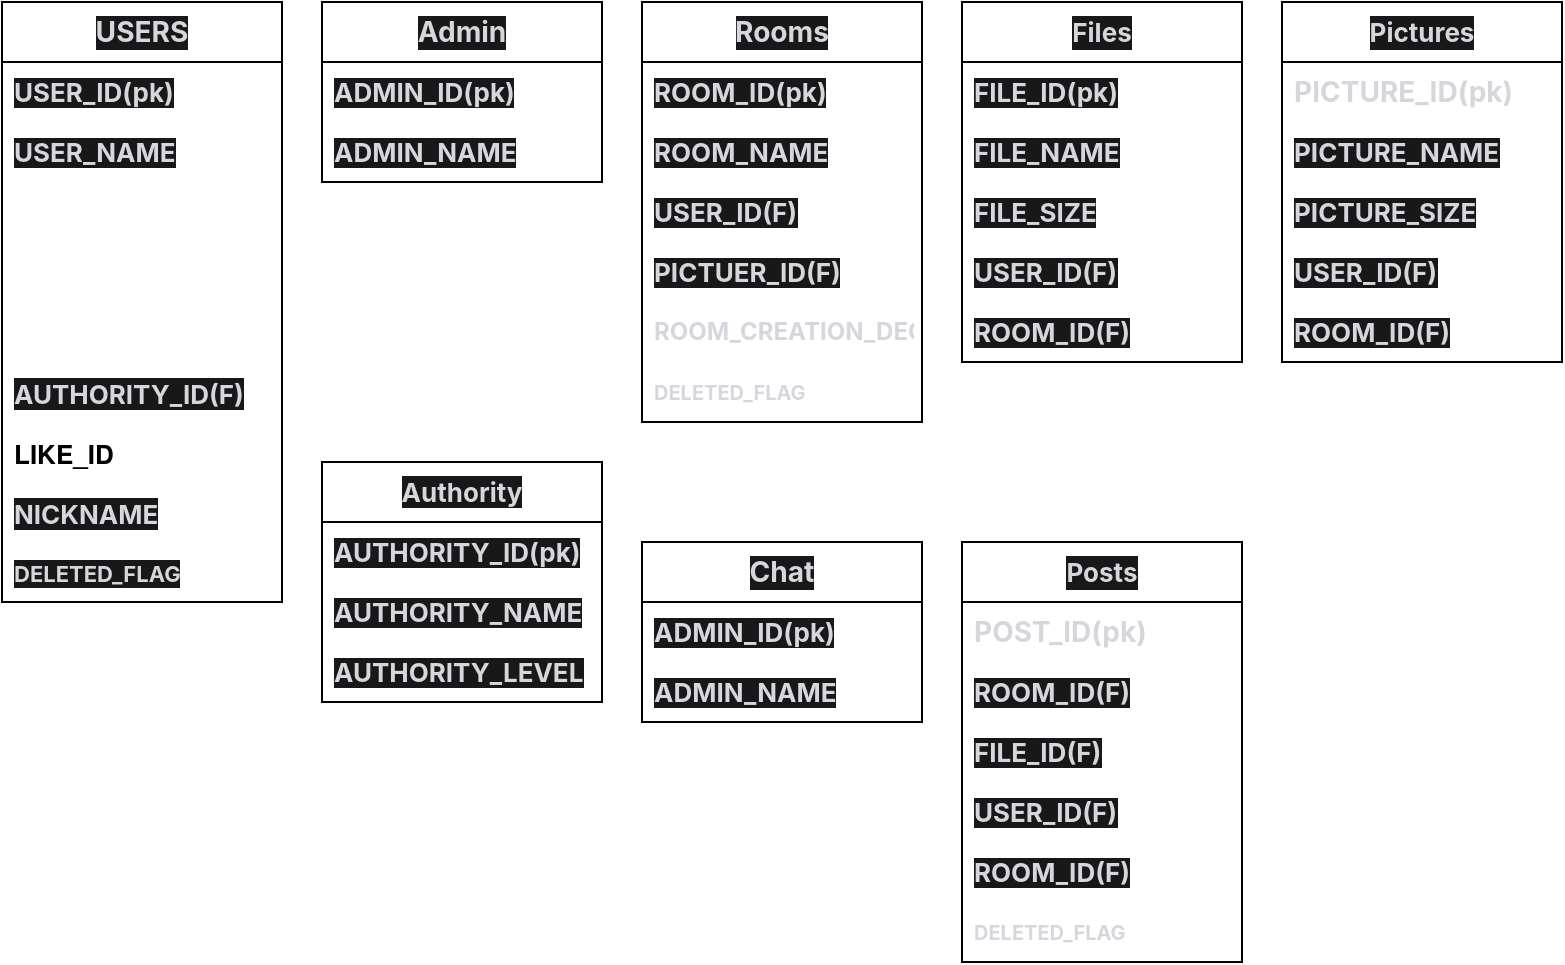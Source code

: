 <mxfile>
    <diagram id="1aKDpMHRwP3hoVTJVf11" name="ページ1">
        <mxGraphModel dx="922" dy="761" grid="1" gridSize="10" guides="1" tooltips="1" connect="1" arrows="1" fold="1" page="1" pageScale="1" pageWidth="827" pageHeight="1169" math="0" shadow="0">
            <root>
                <mxCell id="0"/>
                <mxCell id="1" parent="0"/>
                <mxCell id="10" value="&lt;h3 style=&quot;margin-top: 0px; margin-bottom: 0px; color: rgb(214, 214, 221); font-family: -apple-system, &amp;quot;system-ui&amp;quot;, &amp;quot;Hiragino Kaku Gothic Pro&amp;quot;, sans-serif; text-align: start; background-color: rgb(24, 24, 24);&quot;&gt;USERS&lt;/h3&gt;" style="swimlane;fontStyle=0;childLayout=stackLayout;horizontal=1;startSize=30;horizontalStack=0;resizeParent=1;resizeParentMax=0;resizeLast=0;collapsible=1;marginBottom=0;whiteSpace=wrap;html=1;" parent="1" vertex="1">
                    <mxGeometry x="40" y="70" width="140" height="300" as="geometry">
                        <mxRectangle x="40" y="70" width="80" height="30" as="alternateBounds"/>
                    </mxGeometry>
                </mxCell>
                <mxCell id="11" value="&lt;span style=&quot;color: rgb(214, 214, 221); font-family: -apple-system, &amp;quot;system-ui&amp;quot;, &amp;quot;Hiragino Kaku Gothic Pro&amp;quot;, sans-serif; font-size: 13px; font-style: normal; font-variant-ligatures: normal; font-variant-caps: normal; font-weight: 700; letter-spacing: normal; orphans: 2; text-align: left; text-indent: 0px; text-transform: none; widows: 2; word-spacing: 0px; -webkit-text-stroke-width: 0px; background-color: rgb(24, 24, 24); text-decoration-thickness: initial; text-decoration-style: initial; text-decoration-color: initial;&quot;&gt;USER_ID(pk)&lt;/span&gt;" style="text;strokeColor=none;fillColor=none;align=left;verticalAlign=middle;spacingLeft=4;spacingRight=4;overflow=hidden;points=[[0,0.5],[1,0.5]];portConstraint=eastwest;rotatable=0;whiteSpace=wrap;html=1;" parent="10" vertex="1">
                    <mxGeometry y="30" width="140" height="30" as="geometry"/>
                </mxCell>
                <mxCell id="12" value="&lt;span style=&quot;color: rgb(214, 214, 221); font-family: -apple-system, &amp;quot;system-ui&amp;quot;, &amp;quot;Hiragino Kaku Gothic Pro&amp;quot;, sans-serif; font-size: 13px; font-weight: 700; background-color: rgb(24, 24, 24);&quot;&gt;USER_NAME&lt;/span&gt;" style="text;strokeColor=none;fillColor=none;align=left;verticalAlign=middle;spacingLeft=4;spacingRight=4;overflow=hidden;points=[[0,0.5],[1,0.5]];portConstraint=eastwest;rotatable=0;whiteSpace=wrap;html=1;" parent="10" vertex="1">
                    <mxGeometry y="60" width="140" height="30" as="geometry"/>
                </mxCell>
                <mxCell id="18" value="&lt;p style=&quot;margin: 0px; font-variant-numeric: normal; font-variant-east-asian: normal; font-variant-alternates: normal; font-kerning: auto; font-optical-sizing: auto; font-feature-settings: normal; font-variation-settings: normal; font-stretch: normal; font-size: 13px; line-height: normal; font-family: &amp;quot;Helvetica Neue&amp;quot;;&quot; class=&quot;p1&quot;&gt;&lt;font color=&quot;#ffffff&quot;&gt;&lt;b&gt;EMAIL&lt;/b&gt;&lt;/font&gt;&lt;/p&gt;" style="text;strokeColor=none;fillColor=none;align=left;verticalAlign=middle;spacingLeft=4;spacingRight=4;overflow=hidden;points=[[0,0.5],[1,0.5]];portConstraint=eastwest;rotatable=0;whiteSpace=wrap;html=1;" parent="10" vertex="1">
                    <mxGeometry y="90" width="140" height="30" as="geometry"/>
                </mxCell>
                <mxCell id="13" value="&lt;p style=&quot;margin: 0px; font-variant-numeric: normal; font-variant-east-asian: normal; font-variant-alternates: normal; font-kerning: auto; font-optical-sizing: auto; font-feature-settings: normal; font-variation-settings: normal; font-stretch: normal; font-size: 13px; line-height: normal; font-family: &amp;quot;Helvetica Neue&amp;quot;;&quot; class=&quot;p1&quot;&gt;&lt;b style=&quot;&quot;&gt;&lt;font color=&quot;#ffffff&quot;&gt;ADMIN_ID(F)&lt;/font&gt;&lt;/b&gt;&lt;/p&gt;" style="text;strokeColor=none;fillColor=none;align=left;verticalAlign=middle;spacingLeft=4;spacingRight=4;overflow=hidden;points=[[0,0.5],[1,0.5]];portConstraint=eastwest;rotatable=0;whiteSpace=wrap;html=1;" parent="10" vertex="1">
                    <mxGeometry y="120" width="140" height="30" as="geometry"/>
                </mxCell>
                <mxCell id="34" value="&lt;p style=&quot;margin: 0px; font-variant-numeric: normal; font-variant-east-asian: normal; font-variant-alternates: normal; font-kerning: auto; font-optical-sizing: auto; font-feature-settings: normal; font-variation-settings: normal; font-stretch: normal; font-size: 13px; line-height: normal; font-family: &amp;quot;Helvetica Neue&amp;quot;;&quot; class=&quot;p1&quot;&gt;&lt;font color=&quot;#ffffff&quot;&gt;&lt;b&gt;ROOM_ID(F)&lt;/b&gt;&lt;/font&gt;&lt;/p&gt;" style="text;strokeColor=none;fillColor=none;align=left;verticalAlign=middle;spacingLeft=4;spacingRight=4;overflow=hidden;points=[[0,0.5],[1,0.5]];portConstraint=eastwest;rotatable=0;whiteSpace=wrap;html=1;" parent="10" vertex="1">
                    <mxGeometry y="150" width="140" height="30" as="geometry"/>
                </mxCell>
                <mxCell id="53" value="&lt;p style=&quot;margin: 0px; font-variant-numeric: normal; font-variant-east-asian: normal; font-variant-alternates: normal; font-kerning: auto; font-optical-sizing: auto; font-feature-settings: normal; font-variation-settings: normal; font-stretch: normal; font-size: 13px; line-height: normal; font-family: &amp;quot;Helvetica Neue&amp;quot;;&quot; class=&quot;p1&quot;&gt;&lt;span style=&quot;color: rgb(214, 214, 221); font-family: -apple-system, &amp;quot;system-ui&amp;quot;, &amp;quot;Hiragino Kaku Gothic Pro&amp;quot;, sans-serif; font-weight: 700; background-color: rgb(24, 24, 24);&quot;&gt;AUTHORITY_ID(F)&lt;/span&gt;&lt;br&gt;&lt;/p&gt;" style="text;strokeColor=none;fillColor=none;align=left;verticalAlign=middle;spacingLeft=4;spacingRight=4;overflow=hidden;points=[[0,0.5],[1,0.5]];portConstraint=eastwest;rotatable=0;whiteSpace=wrap;html=1;" parent="10" vertex="1">
                    <mxGeometry y="180" width="140" height="30" as="geometry"/>
                </mxCell>
                <mxCell id="54" value="&lt;p style=&quot;margin: 0px; font-variant-numeric: normal; font-variant-east-asian: normal; font-variant-alternates: normal; font-kerning: auto; font-optical-sizing: auto; font-feature-settings: normal; font-variation-settings: normal; font-stretch: normal; font-size: 13px; line-height: normal; font-family: &amp;quot;Helvetica Neue&amp;quot;;&quot; class=&quot;p1&quot;&gt;LIKE_ID&lt;/p&gt;" style="text;strokeColor=none;fillColor=none;align=left;verticalAlign=middle;spacingLeft=4;spacingRight=4;overflow=hidden;points=[[0,0.5],[1,0.5]];portConstraint=eastwest;rotatable=0;whiteSpace=wrap;html=1;fontStyle=1" parent="10" vertex="1">
                    <mxGeometry y="210" width="140" height="30" as="geometry"/>
                </mxCell>
                <mxCell id="55" value="&lt;p style=&quot;margin: 0px; font-variant-numeric: normal; font-variant-east-asian: normal; font-variant-alternates: normal; font-kerning: auto; font-optical-sizing: auto; font-feature-settings: normal; font-variation-settings: normal; font-stretch: normal; font-size: 13px; line-height: normal;&quot; class=&quot;p1&quot;&gt;&lt;font face=&quot;-apple-system, system-ui, Hiragino Kaku Gothic Pro, sans-serif&quot; color=&quot;#d6d6dd&quot;&gt;&lt;span style=&quot;background-color: rgb(24, 24, 24);&quot;&gt;&lt;b&gt;NICKNAME&lt;/b&gt;&lt;/span&gt;&lt;/font&gt;&lt;/p&gt;" style="text;strokeColor=none;fillColor=none;align=left;verticalAlign=middle;spacingLeft=4;spacingRight=4;overflow=hidden;points=[[0,0.5],[1,0.5]];portConstraint=eastwest;rotatable=0;whiteSpace=wrap;html=1;" parent="10" vertex="1">
                    <mxGeometry y="240" width="140" height="30" as="geometry"/>
                </mxCell>
                <mxCell id="35" value="&lt;p style=&quot;margin: 0px; font-variant-numeric: normal; font-variant-east-asian: normal; font-variant-alternates: normal; font-kerning: auto; font-optical-sizing: auto; font-feature-settings: normal; font-variation-settings: normal; font-stretch: normal; line-height: normal;&quot; class=&quot;p1&quot;&gt;&lt;font face=&quot;-apple-system, system-ui, Hiragino Kaku Gothic Pro, sans-serif&quot; color=&quot;#d6d6dd&quot;&gt;&lt;span style=&quot;font-size: 11px; background-color: rgb(24, 24, 24);&quot;&gt;&lt;b&gt;DELETED_FLAG&lt;/b&gt;&lt;/span&gt;&lt;/font&gt;&lt;/p&gt;" style="text;strokeColor=none;fillColor=none;align=left;verticalAlign=middle;spacingLeft=4;spacingRight=4;overflow=hidden;points=[[0,0.5],[1,0.5]];portConstraint=eastwest;rotatable=0;whiteSpace=wrap;html=1;" parent="10" vertex="1">
                    <mxGeometry y="270" width="140" height="30" as="geometry"/>
                </mxCell>
                <mxCell id="14" value="&lt;span style=&quot;color: rgb(214, 214, 221); font-family: -apple-system, &amp;quot;system-ui&amp;quot;, &amp;quot;Hiragino Kaku Gothic Pro&amp;quot;, sans-serif; font-size: 13px; font-weight: 700; text-align: left; background-color: rgb(24, 24, 24);&quot;&gt;A&lt;/span&gt;&lt;span style=&quot;color: rgb(214, 214, 221); font-family: -apple-system, &amp;quot;system-ui&amp;quot;, &amp;quot;Hiragino Kaku Gothic Pro&amp;quot;, sans-serif; font-size: 13px; font-weight: 700; text-align: left; background-color: rgb(24, 24, 24);&quot;&gt;u&lt;/span&gt;&lt;span style=&quot;color: rgb(214, 214, 221); font-family: -apple-system, &amp;quot;system-ui&amp;quot;, &amp;quot;Hiragino Kaku Gothic Pro&amp;quot;, sans-serif; font-size: 13px; font-weight: 700; text-align: left; background-color: rgb(24, 24, 24);&quot;&gt;t&lt;/span&gt;&lt;span style=&quot;color: rgb(214, 214, 221); font-family: -apple-system, &amp;quot;system-ui&amp;quot;, &amp;quot;Hiragino Kaku Gothic Pro&amp;quot;, sans-serif; font-size: 13px; font-weight: 700; text-align: left; background-color: rgb(24, 24, 24);&quot;&gt;h&lt;/span&gt;&lt;span style=&quot;color: rgb(214, 214, 221); font-family: -apple-system, &amp;quot;system-ui&amp;quot;, &amp;quot;Hiragino Kaku Gothic Pro&amp;quot;, sans-serif; font-size: 13px; font-weight: 700; text-align: left; background-color: rgb(24, 24, 24);&quot;&gt;o&lt;/span&gt;&lt;span style=&quot;color: rgb(214, 214, 221); font-family: -apple-system, &amp;quot;system-ui&amp;quot;, &amp;quot;Hiragino Kaku Gothic Pro&amp;quot;, sans-serif; font-size: 13px; font-weight: 700; text-align: left; background-color: rgb(24, 24, 24);&quot;&gt;r&lt;/span&gt;&lt;span style=&quot;color: rgb(214, 214, 221); font-family: -apple-system, &amp;quot;system-ui&amp;quot;, &amp;quot;Hiragino Kaku Gothic Pro&amp;quot;, sans-serif; font-size: 13px; font-weight: 700; text-align: left; background-color: rgb(24, 24, 24);&quot;&gt;i&lt;/span&gt;&lt;span style=&quot;color: rgb(214, 214, 221); font-family: -apple-system, &amp;quot;system-ui&amp;quot;, &amp;quot;Hiragino Kaku Gothic Pro&amp;quot;, sans-serif; font-size: 13px; font-weight: 700; text-align: left; background-color: rgb(24, 24, 24);&quot;&gt;t&lt;/span&gt;&lt;span style=&quot;color: rgb(214, 214, 221); font-family: -apple-system, &amp;quot;system-ui&amp;quot;, &amp;quot;Hiragino Kaku Gothic Pro&amp;quot;, sans-serif; font-size: 13px; font-weight: 700; text-align: left; background-color: rgb(24, 24, 24);&quot;&gt;y&lt;/span&gt;" style="swimlane;fontStyle=0;childLayout=stackLayout;horizontal=1;startSize=30;horizontalStack=0;resizeParent=1;resizeParentMax=0;resizeLast=0;collapsible=1;marginBottom=0;whiteSpace=wrap;html=1;" parent="1" vertex="1">
                    <mxGeometry x="200" y="300" width="140" height="120" as="geometry"/>
                </mxCell>
                <mxCell id="16" value="&lt;span style=&quot;color: rgb(214, 214, 221); font-family: -apple-system, &amp;quot;system-ui&amp;quot;, &amp;quot;Hiragino Kaku Gothic Pro&amp;quot;, sans-serif; font-size: 13px; font-weight: 700; background-color: rgb(24, 24, 24);&quot;&gt;AUTHORITY_ID&lt;/span&gt;&lt;span style=&quot;color: rgb(214, 214, 221); font-family: -apple-system, &amp;quot;system-ui&amp;quot;, &amp;quot;Hiragino Kaku Gothic Pro&amp;quot;, sans-serif; font-size: 13px; font-weight: 700; background-color: rgb(24, 24, 24);&quot;&gt;(pk)&lt;/span&gt;" style="text;strokeColor=none;fillColor=none;align=left;verticalAlign=middle;spacingLeft=4;spacingRight=4;overflow=hidden;points=[[0,0.5],[1,0.5]];portConstraint=eastwest;rotatable=0;whiteSpace=wrap;html=1;" parent="14" vertex="1">
                    <mxGeometry y="30" width="140" height="30" as="geometry"/>
                </mxCell>
                <mxCell id="15" value="&lt;span style=&quot;color: rgb(214, 214, 221); font-family: -apple-system, &amp;quot;system-ui&amp;quot;, &amp;quot;Hiragino Kaku Gothic Pro&amp;quot;, sans-serif; font-size: 13px; font-weight: 700; background-color: rgb(24, 24, 24);&quot;&gt;AUTHORITY_NAME&lt;/span&gt;" style="text;strokeColor=none;fillColor=none;align=left;verticalAlign=middle;spacingLeft=4;spacingRight=4;overflow=hidden;points=[[0,0.5],[1,0.5]];portConstraint=eastwest;rotatable=0;whiteSpace=wrap;html=1;" parent="14" vertex="1">
                    <mxGeometry y="60" width="140" height="30" as="geometry"/>
                </mxCell>
                <mxCell id="51" value="&lt;span style=&quot;color: rgb(214, 214, 221); font-family: -apple-system, &amp;quot;system-ui&amp;quot;, &amp;quot;Hiragino Kaku Gothic Pro&amp;quot;, sans-serif; font-size: 13px; font-weight: 700; background-color: rgb(24, 24, 24);&quot;&gt;AUTHORITY_LEVEL&lt;/span&gt;" style="text;strokeColor=none;fillColor=none;align=left;verticalAlign=middle;spacingLeft=4;spacingRight=4;overflow=hidden;points=[[0,0.5],[1,0.5]];portConstraint=eastwest;rotatable=0;whiteSpace=wrap;html=1;" parent="14" vertex="1">
                    <mxGeometry y="90" width="140" height="30" as="geometry"/>
                </mxCell>
                <mxCell id="29" value="&lt;h3 style=&quot;margin-top: 0px; margin-bottom: 0px; color: rgb(214, 214, 221); font-family: -apple-system, &amp;quot;system-ui&amp;quot;, &amp;quot;Hiragino Kaku Gothic Pro&amp;quot;, sans-serif; text-align: start; background-color: rgb(24, 24, 24);&quot;&gt;Admin&lt;/h3&gt;" style="swimlane;fontStyle=0;childLayout=stackLayout;horizontal=1;startSize=30;horizontalStack=0;resizeParent=1;resizeParentMax=0;resizeLast=0;collapsible=1;marginBottom=0;whiteSpace=wrap;html=1;" parent="1" vertex="1">
                    <mxGeometry x="200" y="70" width="140" height="90" as="geometry"/>
                </mxCell>
                <mxCell id="30" value="&lt;span style=&quot;color: rgb(214, 214, 221); font-family: -apple-system, &amp;quot;system-ui&amp;quot;, &amp;quot;Hiragino Kaku Gothic Pro&amp;quot;, sans-serif; font-size: 13px; font-style: normal; font-variant-ligatures: normal; font-variant-caps: normal; font-weight: 700; letter-spacing: normal; orphans: 2; text-align: left; text-indent: 0px; text-transform: none; widows: 2; word-spacing: 0px; -webkit-text-stroke-width: 0px; background-color: rgb(24, 24, 24); text-decoration-thickness: initial; text-decoration-style: initial; text-decoration-color: initial;&quot;&gt;ADMIN_ID(pk)&lt;/span&gt;" style="text;strokeColor=none;fillColor=none;align=left;verticalAlign=middle;spacingLeft=4;spacingRight=4;overflow=hidden;points=[[0,0.5],[1,0.5]];portConstraint=eastwest;rotatable=0;whiteSpace=wrap;html=1;" parent="29" vertex="1">
                    <mxGeometry y="30" width="140" height="30" as="geometry"/>
                </mxCell>
                <mxCell id="31" value="&lt;span style=&quot;color: rgb(214, 214, 221); font-family: -apple-system, &amp;quot;system-ui&amp;quot;, &amp;quot;Hiragino Kaku Gothic Pro&amp;quot;, sans-serif; font-size: 13px; font-weight: 700; background-color: rgb(24, 24, 24);&quot;&gt;ADMIN_NAME&lt;/span&gt;" style="text;strokeColor=none;fillColor=none;align=left;verticalAlign=middle;spacingLeft=4;spacingRight=4;overflow=hidden;points=[[0,0.5],[1,0.5]];portConstraint=eastwest;rotatable=0;whiteSpace=wrap;html=1;" parent="29" vertex="1">
                    <mxGeometry y="60" width="140" height="30" as="geometry"/>
                </mxCell>
                <mxCell id="36" value="&lt;h3 style=&quot;margin-top: 0px; margin-bottom: 0px; color: rgb(214, 214, 221); font-family: -apple-system, &amp;quot;system-ui&amp;quot;, &amp;quot;Hiragino Kaku Gothic Pro&amp;quot;, sans-serif; text-align: start; background-color: rgb(24, 24, 24);&quot;&gt;Rooms&lt;/h3&gt;" style="swimlane;fontStyle=0;childLayout=stackLayout;horizontal=1;startSize=30;horizontalStack=0;resizeParent=1;resizeParentMax=0;resizeLast=0;collapsible=1;marginBottom=0;whiteSpace=wrap;html=1;" parent="1" vertex="1">
                    <mxGeometry x="360" y="70" width="140" height="210" as="geometry"/>
                </mxCell>
                <mxCell id="37" value="&lt;span style=&quot;color: rgb(214, 214, 221); font-family: -apple-system, &amp;quot;system-ui&amp;quot;, &amp;quot;Hiragino Kaku Gothic Pro&amp;quot;, sans-serif; font-size: 13px; font-style: normal; font-variant-ligatures: normal; font-variant-caps: normal; font-weight: 700; letter-spacing: normal; orphans: 2; text-align: left; text-indent: 0px; text-transform: none; widows: 2; word-spacing: 0px; -webkit-text-stroke-width: 0px; background-color: rgb(24, 24, 24); text-decoration-thickness: initial; text-decoration-style: initial; text-decoration-color: initial;&quot;&gt;ROOM_ID(pk)&lt;/span&gt;" style="text;strokeColor=none;fillColor=none;align=left;verticalAlign=middle;spacingLeft=4;spacingRight=4;overflow=hidden;points=[[0,0.5],[1,0.5]];portConstraint=eastwest;rotatable=0;whiteSpace=wrap;html=1;" parent="36" vertex="1">
                    <mxGeometry y="30" width="140" height="30" as="geometry"/>
                </mxCell>
                <mxCell id="38" value="&lt;span style=&quot;color: rgb(214, 214, 221); font-family: -apple-system, &amp;quot;system-ui&amp;quot;, &amp;quot;Hiragino Kaku Gothic Pro&amp;quot;, sans-serif; font-size: 13px; font-weight: 700; background-color: rgb(24, 24, 24);&quot;&gt;ROOM_&lt;/span&gt;&lt;span style=&quot;color: rgb(214, 214, 221); font-family: -apple-system, &amp;quot;system-ui&amp;quot;, &amp;quot;Hiragino Kaku Gothic Pro&amp;quot;, sans-serif; font-size: 13px; font-weight: 700; background-color: rgb(24, 24, 24);&quot;&gt;NAME&lt;/span&gt;" style="text;strokeColor=none;fillColor=none;align=left;verticalAlign=middle;spacingLeft=4;spacingRight=4;overflow=hidden;points=[[0,0.5],[1,0.5]];portConstraint=eastwest;rotatable=0;whiteSpace=wrap;html=1;" parent="36" vertex="1">
                    <mxGeometry y="60" width="140" height="30" as="geometry"/>
                </mxCell>
                <mxCell id="78" value="&lt;span style=&quot;color: rgb(214, 214, 221); font-family: -apple-system, &amp;quot;system-ui&amp;quot;, &amp;quot;Hiragino Kaku Gothic Pro&amp;quot;, sans-serif; font-size: 13px; font-weight: 700; background-color: rgb(24, 24, 24);&quot;&gt;USER_ID(F)&lt;/span&gt;" style="text;strokeColor=none;fillColor=none;align=left;verticalAlign=middle;spacingLeft=4;spacingRight=4;overflow=hidden;points=[[0,0.5],[1,0.5]];portConstraint=eastwest;rotatable=0;whiteSpace=wrap;html=1;" parent="36" vertex="1">
                    <mxGeometry y="90" width="140" height="30" as="geometry"/>
                </mxCell>
                <mxCell id="80" value="&lt;font face=&quot;-apple-system, system-ui, Hiragino Kaku Gothic Pro, sans-serif&quot; color=&quot;#d6d6dd&quot;&gt;&lt;span style=&quot;font-size: 13px; background-color: rgb(24, 24, 24);&quot;&gt;&lt;b&gt;PICTUER_ID(F)&lt;/b&gt;&lt;/span&gt;&lt;/font&gt;" style="text;strokeColor=none;fillColor=none;align=left;verticalAlign=middle;spacingLeft=4;spacingRight=4;overflow=hidden;points=[[0,0.5],[1,0.5]];portConstraint=eastwest;rotatable=0;whiteSpace=wrap;html=1;" parent="36" vertex="1">
                    <mxGeometry y="120" width="140" height="30" as="geometry"/>
                </mxCell>
                <mxCell id="81" value="&lt;font style=&quot;font-size: 12px;&quot; face=&quot;-apple-system, system-ui, Hiragino Kaku Gothic Pro, sans-serif&quot; color=&quot;#d6d6dd&quot;&gt;&lt;b style=&quot;&quot;&gt;ROOM_CREATION_DECISION&lt;/b&gt;&lt;/font&gt;" style="text;strokeColor=none;fillColor=none;align=left;verticalAlign=middle;spacingLeft=4;spacingRight=4;overflow=hidden;points=[[0,0.5],[1,0.5]];portConstraint=eastwest;rotatable=0;whiteSpace=wrap;html=1;" parent="36" vertex="1">
                    <mxGeometry y="150" width="140" height="30" as="geometry"/>
                </mxCell>
                <mxCell id="82" value="&lt;b style=&quot;border-color: rgb(0, 0, 0); color: rgb(214, 214, 221); font-family: -apple-system, system-ui, &amp;quot;Hiragino Kaku Gothic Pro&amp;quot;, sans-serif; font-style: normal; font-variant-ligatures: normal; font-variant-caps: normal; letter-spacing: normal; orphans: 2; text-align: left; text-indent: 0px; text-transform: none; widows: 2; word-spacing: 0px; -webkit-text-stroke-width: 0px; text-decoration-thickness: initial; text-decoration-style: initial; text-decoration-color: initial;&quot;&gt;&lt;font style=&quot;font-size: 10px;&quot;&gt;DELETED_FLAG&lt;/font&gt;&lt;/b&gt;" style="text;strokeColor=none;fillColor=none;align=left;verticalAlign=middle;spacingLeft=4;spacingRight=4;overflow=hidden;points=[[0,0.5],[1,0.5]];portConstraint=eastwest;rotatable=0;whiteSpace=wrap;html=1;" parent="36" vertex="1">
                    <mxGeometry y="180" width="140" height="30" as="geometry"/>
                </mxCell>
                <mxCell id="40" value="&lt;h3 style=&quot;margin-top: 0px; margin-bottom: 0px; color: rgb(214, 214, 221); font-family: -apple-system, &amp;quot;system-ui&amp;quot;, &amp;quot;Hiragino Kaku Gothic Pro&amp;quot;, sans-serif; text-align: start; background-color: rgb(24, 24, 24);&quot;&gt;&lt;span style=&quot;font-size: 13px;&quot;&gt;F&lt;/span&gt;&lt;span style=&quot;font-size: 13px;&quot;&gt;i&lt;/span&gt;&lt;span style=&quot;font-size: 13px;&quot;&gt;l&lt;/span&gt;&lt;span style=&quot;font-size: 13px;&quot;&gt;es&lt;/span&gt;&lt;br&gt;&lt;/h3&gt;" style="swimlane;fontStyle=0;childLayout=stackLayout;horizontal=1;startSize=30;horizontalStack=0;resizeParent=1;resizeParentMax=0;resizeLast=0;collapsible=1;marginBottom=0;whiteSpace=wrap;html=1;" parent="1" vertex="1">
                    <mxGeometry x="520" y="70" width="140" height="180" as="geometry"/>
                </mxCell>
                <mxCell id="41" value="&lt;span style=&quot;color: rgb(214, 214, 221); font-family: -apple-system, &amp;quot;system-ui&amp;quot;, &amp;quot;Hiragino Kaku Gothic Pro&amp;quot;, sans-serif; font-size: 13px; font-style: normal; font-variant-ligatures: normal; font-variant-caps: normal; font-weight: 700; letter-spacing: normal; orphans: 2; text-align: left; text-indent: 0px; text-transform: none; widows: 2; word-spacing: 0px; -webkit-text-stroke-width: 0px; background-color: rgb(24, 24, 24); text-decoration-thickness: initial; text-decoration-style: initial; text-decoration-color: initial;&quot;&gt;FILE_ID(pk)&lt;/span&gt;" style="text;strokeColor=none;fillColor=none;align=left;verticalAlign=middle;spacingLeft=4;spacingRight=4;overflow=hidden;points=[[0,0.5],[1,0.5]];portConstraint=eastwest;rotatable=0;whiteSpace=wrap;html=1;" parent="40" vertex="1">
                    <mxGeometry y="30" width="140" height="30" as="geometry"/>
                </mxCell>
                <mxCell id="42" value="&lt;span style=&quot;color: rgb(214, 214, 221); font-family: -apple-system, &amp;quot;system-ui&amp;quot;, &amp;quot;Hiragino Kaku Gothic Pro&amp;quot;, sans-serif; font-size: 13px; font-weight: 700; background-color: rgb(24, 24, 24);&quot;&gt;FILE_&lt;/span&gt;&lt;span style=&quot;color: rgb(214, 214, 221); font-family: -apple-system, &amp;quot;system-ui&amp;quot;, &amp;quot;Hiragino Kaku Gothic Pro&amp;quot;, sans-serif; font-size: 13px; font-weight: 700; background-color: rgb(24, 24, 24);&quot;&gt;NAME&lt;/span&gt;" style="text;strokeColor=none;fillColor=none;align=left;verticalAlign=middle;spacingLeft=4;spacingRight=4;overflow=hidden;points=[[0,0.5],[1,0.5]];portConstraint=eastwest;rotatable=0;whiteSpace=wrap;html=1;" parent="40" vertex="1">
                    <mxGeometry y="60" width="140" height="30" as="geometry"/>
                </mxCell>
                <mxCell id="43" value="&lt;span style=&quot;color: rgb(214, 214, 221); font-family: -apple-system, &amp;quot;system-ui&amp;quot;, &amp;quot;Hiragino Kaku Gothic Pro&amp;quot;, sans-serif; font-size: 13px; font-style: normal; font-variant-ligatures: normal; font-variant-caps: normal; font-weight: 700; letter-spacing: normal; orphans: 2; text-align: left; text-indent: 0px; text-transform: none; widows: 2; word-spacing: 0px; -webkit-text-stroke-width: 0px; background-color: rgb(24, 24, 24); text-decoration-thickness: initial; text-decoration-style: initial; text-decoration-color: initial;&quot;&gt;FILE_&lt;/span&gt;&lt;span style=&quot;color: rgb(214, 214, 221); font-family: -apple-system, &amp;quot;system-ui&amp;quot;, &amp;quot;Hiragino Kaku Gothic Pro&amp;quot;, sans-serif; font-size: 13px; font-style: normal; font-variant-ligatures: normal; font-variant-caps: normal; font-weight: 700; letter-spacing: normal; orphans: 2; text-align: left; text-indent: 0px; text-transform: none; widows: 2; word-spacing: 0px; -webkit-text-stroke-width: 0px; background-color: rgb(24, 24, 24); text-decoration-thickness: initial; text-decoration-style: initial; text-decoration-color: initial;&quot;&gt;SIZE&lt;/span&gt;" style="text;strokeColor=none;fillColor=none;align=left;verticalAlign=middle;spacingLeft=4;spacingRight=4;overflow=hidden;points=[[0,0.5],[1,0.5]];portConstraint=eastwest;rotatable=0;whiteSpace=wrap;html=1;" parent="40" vertex="1">
                    <mxGeometry y="90" width="140" height="30" as="geometry"/>
                </mxCell>
                <mxCell id="45" value="&lt;span style=&quot;color: rgb(214, 214, 221); font-family: -apple-system, &amp;quot;system-ui&amp;quot;, &amp;quot;Hiragino Kaku Gothic Pro&amp;quot;, sans-serif; font-size: 13px; font-weight: 700; background-color: rgb(24, 24, 24);&quot;&gt;USER_&lt;/span&gt;&lt;span style=&quot;color: rgb(214, 214, 221); font-family: -apple-system, &amp;quot;system-ui&amp;quot;, &amp;quot;Hiragino Kaku Gothic Pro&amp;quot;, sans-serif; font-size: 13px; font-weight: 700; background-color: rgb(24, 24, 24);&quot;&gt;I&lt;/span&gt;&lt;span style=&quot;color: rgb(214, 214, 221); font-family: -apple-system, &amp;quot;system-ui&amp;quot;, &amp;quot;Hiragino Kaku Gothic Pro&amp;quot;, sans-serif; font-size: 13px; font-weight: 700; background-color: rgb(24, 24, 24);&quot;&gt;D(F)&lt;/span&gt;" style="text;strokeColor=none;fillColor=none;align=left;verticalAlign=middle;spacingLeft=4;spacingRight=4;overflow=hidden;points=[[0,0.5],[1,0.5]];portConstraint=eastwest;rotatable=0;whiteSpace=wrap;html=1;" parent="40" vertex="1">
                    <mxGeometry y="120" width="140" height="30" as="geometry"/>
                </mxCell>
                <mxCell id="44" value="&lt;span style=&quot;color: rgb(214, 214, 221); font-family: -apple-system, &amp;quot;system-ui&amp;quot;, &amp;quot;Hiragino Kaku Gothic Pro&amp;quot;, sans-serif; font-size: 13px; font-weight: 700; background-color: rgb(24, 24, 24);&quot;&gt;ROOM_&lt;/span&gt;&lt;span style=&quot;color: rgb(214, 214, 221); font-family: -apple-system, &amp;quot;system-ui&amp;quot;, &amp;quot;Hiragino Kaku Gothic Pro&amp;quot;, sans-serif; font-size: 13px; font-weight: 700; background-color: rgb(24, 24, 24);&quot;&gt;I&lt;/span&gt;&lt;span style=&quot;color: rgb(214, 214, 221); font-family: -apple-system, &amp;quot;system-ui&amp;quot;, &amp;quot;Hiragino Kaku Gothic Pro&amp;quot;, sans-serif; font-size: 13px; font-weight: 700; background-color: rgb(24, 24, 24);&quot;&gt;D(F)&lt;/span&gt;" style="text;strokeColor=none;fillColor=none;align=left;verticalAlign=middle;spacingLeft=4;spacingRight=4;overflow=hidden;points=[[0,0.5],[1,0.5]];portConstraint=eastwest;rotatable=0;whiteSpace=wrap;html=1;" parent="40" vertex="1">
                    <mxGeometry y="150" width="140" height="30" as="geometry"/>
                </mxCell>
                <mxCell id="69" value="&lt;h3 style=&quot;margin-top: 0px; margin-bottom: 0px; color: rgb(214, 214, 221); font-family: -apple-system, &amp;quot;system-ui&amp;quot;, &amp;quot;Hiragino Kaku Gothic Pro&amp;quot;, sans-serif; text-align: start; background-color: rgb(24, 24, 24);&quot;&gt;Chat&lt;/h3&gt;" style="swimlane;fontStyle=0;childLayout=stackLayout;horizontal=1;startSize=30;horizontalStack=0;resizeParent=1;resizeParentMax=0;resizeLast=0;collapsible=1;marginBottom=0;whiteSpace=wrap;html=1;" parent="1" vertex="1">
                    <mxGeometry x="360" y="340" width="140" height="90" as="geometry"/>
                </mxCell>
                <mxCell id="70" value="&lt;span style=&quot;color: rgb(214, 214, 221); font-family: -apple-system, &amp;quot;system-ui&amp;quot;, &amp;quot;Hiragino Kaku Gothic Pro&amp;quot;, sans-serif; font-size: 13px; font-style: normal; font-variant-ligatures: normal; font-variant-caps: normal; font-weight: 700; letter-spacing: normal; orphans: 2; text-align: left; text-indent: 0px; text-transform: none; widows: 2; word-spacing: 0px; -webkit-text-stroke-width: 0px; background-color: rgb(24, 24, 24); text-decoration-thickness: initial; text-decoration-style: initial; text-decoration-color: initial;&quot;&gt;ADMIN_ID(pk)&lt;/span&gt;" style="text;strokeColor=none;fillColor=none;align=left;verticalAlign=middle;spacingLeft=4;spacingRight=4;overflow=hidden;points=[[0,0.5],[1,0.5]];portConstraint=eastwest;rotatable=0;whiteSpace=wrap;html=1;" parent="69" vertex="1">
                    <mxGeometry y="30" width="140" height="30" as="geometry"/>
                </mxCell>
                <mxCell id="71" value="&lt;span style=&quot;color: rgb(214, 214, 221); font-family: -apple-system, &amp;quot;system-ui&amp;quot;, &amp;quot;Hiragino Kaku Gothic Pro&amp;quot;, sans-serif; font-size: 13px; font-weight: 700; background-color: rgb(24, 24, 24);&quot;&gt;ADMIN_NAME&lt;/span&gt;" style="text;strokeColor=none;fillColor=none;align=left;verticalAlign=middle;spacingLeft=4;spacingRight=4;overflow=hidden;points=[[0,0.5],[1,0.5]];portConstraint=eastwest;rotatable=0;whiteSpace=wrap;html=1;" parent="69" vertex="1">
                    <mxGeometry y="60" width="140" height="30" as="geometry"/>
                </mxCell>
                <mxCell id="84" value="&lt;h3 style=&quot;margin-top: 0px; margin-bottom: 0px; color: rgb(214, 214, 221); font-family: -apple-system, &amp;quot;system-ui&amp;quot;, &amp;quot;Hiragino Kaku Gothic Pro&amp;quot;, sans-serif; text-align: start; background-color: rgb(24, 24, 24);&quot;&gt;&lt;span style=&quot;font-size: 13px;&quot;&gt;Pictures&lt;/span&gt;&lt;/h3&gt;" style="swimlane;fontStyle=0;childLayout=stackLayout;horizontal=1;startSize=30;horizontalStack=0;resizeParent=1;resizeParentMax=0;resizeLast=0;collapsible=1;marginBottom=0;whiteSpace=wrap;html=1;" parent="1" vertex="1">
                    <mxGeometry x="680" y="70" width="140" height="180" as="geometry"/>
                </mxCell>
                <mxCell id="85" value="&lt;span style=&quot;orphans: 2; text-align: left; text-indent: 0px; widows: 2; background-color: rgb(24, 24, 24); text-decoration-thickness: initial; text-decoration-style: initial; text-decoration-color: initial;&quot;&gt;&lt;h3 style=&quot;margin-top: 0px; margin-bottom: 0px;&quot;&gt;&lt;font style=&quot;font-size: 14px;&quot; face=&quot;-apple-system, system-ui, Hiragino Kaku Gothic Pro, sans-serif&quot; color=&quot;#d6d6dd&quot;&gt;PICTURE_ID(pk)&lt;/font&gt;&lt;br&gt;&lt;/h3&gt;&lt;/span&gt;" style="text;strokeColor=none;fillColor=none;align=left;verticalAlign=middle;spacingLeft=4;spacingRight=4;overflow=hidden;points=[[0,0.5],[1,0.5]];portConstraint=eastwest;rotatable=0;whiteSpace=wrap;html=1;" parent="84" vertex="1">
                    <mxGeometry y="30" width="140" height="30" as="geometry"/>
                </mxCell>
                <mxCell id="86" value="&lt;span style=&quot;color: rgb(214, 214, 221); font-family: -apple-system, &amp;quot;system-ui&amp;quot;, &amp;quot;Hiragino Kaku Gothic Pro&amp;quot;, sans-serif; font-size: 13px; font-weight: 700; background-color: rgb(24, 24, 24);&quot;&gt;PICTURE_NAME&lt;/span&gt;" style="text;strokeColor=none;fillColor=none;align=left;verticalAlign=middle;spacingLeft=4;spacingRight=4;overflow=hidden;points=[[0,0.5],[1,0.5]];portConstraint=eastwest;rotatable=0;whiteSpace=wrap;html=1;" parent="84" vertex="1">
                    <mxGeometry y="60" width="140" height="30" as="geometry"/>
                </mxCell>
                <mxCell id="87" value="&lt;span style=&quot;color: rgb(214, 214, 221); font-family: -apple-system, &amp;quot;system-ui&amp;quot;, &amp;quot;Hiragino Kaku Gothic Pro&amp;quot;, sans-serif; font-size: 13px; font-style: normal; font-variant-ligatures: normal; font-variant-caps: normal; font-weight: 700; letter-spacing: normal; orphans: 2; text-align: left; text-indent: 0px; text-transform: none; widows: 2; word-spacing: 0px; -webkit-text-stroke-width: 0px; background-color: rgb(24, 24, 24); text-decoration-thickness: initial; text-decoration-style: initial; text-decoration-color: initial;&quot;&gt;PICTURE_SIZE&lt;/span&gt;" style="text;strokeColor=none;fillColor=none;align=left;verticalAlign=middle;spacingLeft=4;spacingRight=4;overflow=hidden;points=[[0,0.5],[1,0.5]];portConstraint=eastwest;rotatable=0;whiteSpace=wrap;html=1;" parent="84" vertex="1">
                    <mxGeometry y="90" width="140" height="30" as="geometry"/>
                </mxCell>
                <mxCell id="88" value="&lt;span style=&quot;color: rgb(214, 214, 221); font-family: -apple-system, &amp;quot;system-ui&amp;quot;, &amp;quot;Hiragino Kaku Gothic Pro&amp;quot;, sans-serif; font-size: 13px; font-weight: 700; background-color: rgb(24, 24, 24);&quot;&gt;USER_I&lt;/span&gt;&lt;span style=&quot;color: rgb(214, 214, 221); font-family: -apple-system, &amp;quot;system-ui&amp;quot;, &amp;quot;Hiragino Kaku Gothic Pro&amp;quot;, sans-serif; font-size: 13px; font-weight: 700; background-color: rgb(24, 24, 24);&quot;&gt;D(F)&lt;/span&gt;" style="text;strokeColor=none;fillColor=none;align=left;verticalAlign=middle;spacingLeft=4;spacingRight=4;overflow=hidden;points=[[0,0.5],[1,0.5]];portConstraint=eastwest;rotatable=0;whiteSpace=wrap;html=1;" parent="84" vertex="1">
                    <mxGeometry y="120" width="140" height="30" as="geometry"/>
                </mxCell>
                <mxCell id="89" value="&lt;span style=&quot;color: rgb(214, 214, 221); font-family: -apple-system, &amp;quot;system-ui&amp;quot;, &amp;quot;Hiragino Kaku Gothic Pro&amp;quot;, sans-serif; font-size: 13px; font-weight: 700; background-color: rgb(24, 24, 24);&quot;&gt;ROOM_&lt;/span&gt;&lt;span style=&quot;color: rgb(214, 214, 221); font-family: -apple-system, &amp;quot;system-ui&amp;quot;, &amp;quot;Hiragino Kaku Gothic Pro&amp;quot;, sans-serif; font-size: 13px; font-weight: 700; background-color: rgb(24, 24, 24);&quot;&gt;I&lt;/span&gt;&lt;span style=&quot;color: rgb(214, 214, 221); font-family: -apple-system, &amp;quot;system-ui&amp;quot;, &amp;quot;Hiragino Kaku Gothic Pro&amp;quot;, sans-serif; font-size: 13px; font-weight: 700; background-color: rgb(24, 24, 24);&quot;&gt;D(F)&lt;/span&gt;" style="text;strokeColor=none;fillColor=none;align=left;verticalAlign=middle;spacingLeft=4;spacingRight=4;overflow=hidden;points=[[0,0.5],[1,0.5]];portConstraint=eastwest;rotatable=0;whiteSpace=wrap;html=1;" parent="84" vertex="1">
                    <mxGeometry y="150" width="140" height="30" as="geometry"/>
                </mxCell>
                <mxCell id="90" value="&lt;h3 style=&quot;margin-top: 0px; margin-bottom: 0px; color: rgb(214, 214, 221); font-family: -apple-system, &amp;quot;system-ui&amp;quot;, &amp;quot;Hiragino Kaku Gothic Pro&amp;quot;, sans-serif; text-align: start; background-color: rgb(24, 24, 24);&quot;&gt;&lt;span style=&quot;font-size: 13px;&quot;&gt;Posts&lt;/span&gt;&lt;/h3&gt;" style="swimlane;fontStyle=0;childLayout=stackLayout;horizontal=1;startSize=30;horizontalStack=0;resizeParent=1;resizeParentMax=0;resizeLast=0;collapsible=1;marginBottom=0;whiteSpace=wrap;html=1;" parent="1" vertex="1">
                    <mxGeometry x="520" y="340" width="140" height="210" as="geometry"/>
                </mxCell>
                <mxCell id="91" value="&lt;span style=&quot;orphans: 2; text-align: left; text-indent: 0px; widows: 2; background-color: rgb(24, 24, 24); text-decoration-thickness: initial; text-decoration-style: initial; text-decoration-color: initial;&quot;&gt;&lt;h3 style=&quot;margin-top: 0px; margin-bottom: 0px;&quot;&gt;&lt;font style=&quot;font-size: 14px;&quot; face=&quot;-apple-system, system-ui, Hiragino Kaku Gothic Pro, sans-serif&quot; color=&quot;#d6d6dd&quot;&gt;POST_ID(pk)&lt;/font&gt;&lt;br&gt;&lt;/h3&gt;&lt;/span&gt;" style="text;strokeColor=none;fillColor=none;align=left;verticalAlign=middle;spacingLeft=4;spacingRight=4;overflow=hidden;points=[[0,0.5],[1,0.5]];portConstraint=eastwest;rotatable=0;whiteSpace=wrap;html=1;" parent="90" vertex="1">
                    <mxGeometry y="30" width="140" height="30" as="geometry"/>
                </mxCell>
                <mxCell id="92" value="&lt;span style=&quot;color: rgb(214, 214, 221); font-family: -apple-system, &amp;quot;system-ui&amp;quot;, &amp;quot;Hiragino Kaku Gothic Pro&amp;quot;, sans-serif; font-size: 13px; font-weight: 700; background-color: rgb(24, 24, 24);&quot;&gt;ROOM_ID(F)&lt;/span&gt;" style="text;strokeColor=none;fillColor=none;align=left;verticalAlign=middle;spacingLeft=4;spacingRight=4;overflow=hidden;points=[[0,0.5],[1,0.5]];portConstraint=eastwest;rotatable=0;whiteSpace=wrap;html=1;" parent="90" vertex="1">
                    <mxGeometry y="60" width="140" height="30" as="geometry"/>
                </mxCell>
                <mxCell id="93" value="&lt;span style=&quot;color: rgb(214, 214, 221); font-family: -apple-system, &amp;quot;system-ui&amp;quot;, &amp;quot;Hiragino Kaku Gothic Pro&amp;quot;, sans-serif; font-size: 13px; font-weight: 700; background-color: rgb(24, 24, 24);&quot;&gt;FILE_ID(F)&lt;/span&gt;" style="text;strokeColor=none;fillColor=none;align=left;verticalAlign=middle;spacingLeft=4;spacingRight=4;overflow=hidden;points=[[0,0.5],[1,0.5]];portConstraint=eastwest;rotatable=0;whiteSpace=wrap;html=1;" parent="90" vertex="1">
                    <mxGeometry y="90" width="140" height="30" as="geometry"/>
                </mxCell>
                <mxCell id="94" value="&lt;span style=&quot;color: rgb(214, 214, 221); font-family: -apple-system, &amp;quot;system-ui&amp;quot;, &amp;quot;Hiragino Kaku Gothic Pro&amp;quot;, sans-serif; font-size: 13px; font-weight: 700; background-color: rgb(24, 24, 24);&quot;&gt;USER_I&lt;/span&gt;&lt;span style=&quot;color: rgb(214, 214, 221); font-family: -apple-system, &amp;quot;system-ui&amp;quot;, &amp;quot;Hiragino Kaku Gothic Pro&amp;quot;, sans-serif; font-size: 13px; font-weight: 700; background-color: rgb(24, 24, 24);&quot;&gt;D(F)&lt;/span&gt;" style="text;strokeColor=none;fillColor=none;align=left;verticalAlign=middle;spacingLeft=4;spacingRight=4;overflow=hidden;points=[[0,0.5],[1,0.5]];portConstraint=eastwest;rotatable=0;whiteSpace=wrap;html=1;" parent="90" vertex="1">
                    <mxGeometry y="120" width="140" height="30" as="geometry"/>
                </mxCell>
                <mxCell id="102" value="&lt;span style=&quot;color: rgb(214, 214, 221); font-family: -apple-system, &amp;quot;system-ui&amp;quot;, &amp;quot;Hiragino Kaku Gothic Pro&amp;quot;, sans-serif; font-size: 13px; font-weight: 700; background-color: rgb(24, 24, 24);&quot;&gt;ROOM_&lt;/span&gt;&lt;span style=&quot;color: rgb(214, 214, 221); font-family: -apple-system, &amp;quot;system-ui&amp;quot;, &amp;quot;Hiragino Kaku Gothic Pro&amp;quot;, sans-serif; font-size: 13px; font-weight: 700; background-color: rgb(24, 24, 24);&quot;&gt;I&lt;/span&gt;&lt;span style=&quot;color: rgb(214, 214, 221); font-family: -apple-system, &amp;quot;system-ui&amp;quot;, &amp;quot;Hiragino Kaku Gothic Pro&amp;quot;, sans-serif; font-size: 13px; font-weight: 700; background-color: rgb(24, 24, 24);&quot;&gt;D(F)&lt;/span&gt;" style="text;strokeColor=none;fillColor=none;align=left;verticalAlign=middle;spacingLeft=4;spacingRight=4;overflow=hidden;points=[[0,0.5],[1,0.5]];portConstraint=eastwest;rotatable=0;whiteSpace=wrap;html=1;" parent="90" vertex="1">
                    <mxGeometry y="150" width="140" height="30" as="geometry"/>
                </mxCell>
                <mxCell id="95" value="&lt;b style=&quot;color: rgb(214, 214, 221); font-family: -apple-system, system-ui, &amp;quot;Hiragino Kaku Gothic Pro&amp;quot;, sans-serif;&quot;&gt;&lt;font style=&quot;font-size: 10px;&quot;&gt;DELETED_FLAG&lt;/font&gt;&lt;/b&gt;" style="text;strokeColor=none;fillColor=none;align=left;verticalAlign=middle;spacingLeft=4;spacingRight=4;overflow=hidden;points=[[0,0.5],[1,0.5]];portConstraint=eastwest;rotatable=0;whiteSpace=wrap;html=1;" parent="90" vertex="1">
                    <mxGeometry y="180" width="140" height="30" as="geometry"/>
                </mxCell>
            </root>
        </mxGraphModel>
    </diagram>
</mxfile>